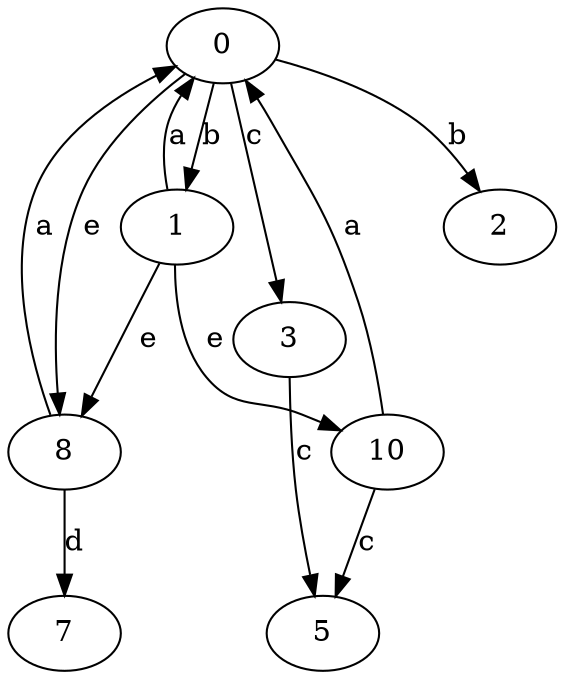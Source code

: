 strict digraph  {
0;
1;
2;
3;
5;
7;
8;
10;
0 -> 1  [label=b];
0 -> 2  [label=b];
0 -> 3  [label=c];
0 -> 8  [label=e];
1 -> 0  [label=a];
1 -> 8  [label=e];
1 -> 10  [label=e];
3 -> 5  [label=c];
8 -> 0  [label=a];
8 -> 7  [label=d];
10 -> 0  [label=a];
10 -> 5  [label=c];
}
